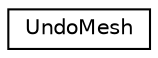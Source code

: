 digraph G
{
  edge [fontname="Helvetica",fontsize="10",labelfontname="Helvetica",labelfontsize="10"];
  node [fontname="Helvetica",fontsize="10",shape=record];
  rankdir=LR;
  Node1 [label="UndoMesh",height=0.2,width=0.4,color="black", fillcolor="white", style="filled",URL="$da/ddf/structUndoMesh.html"];
}
